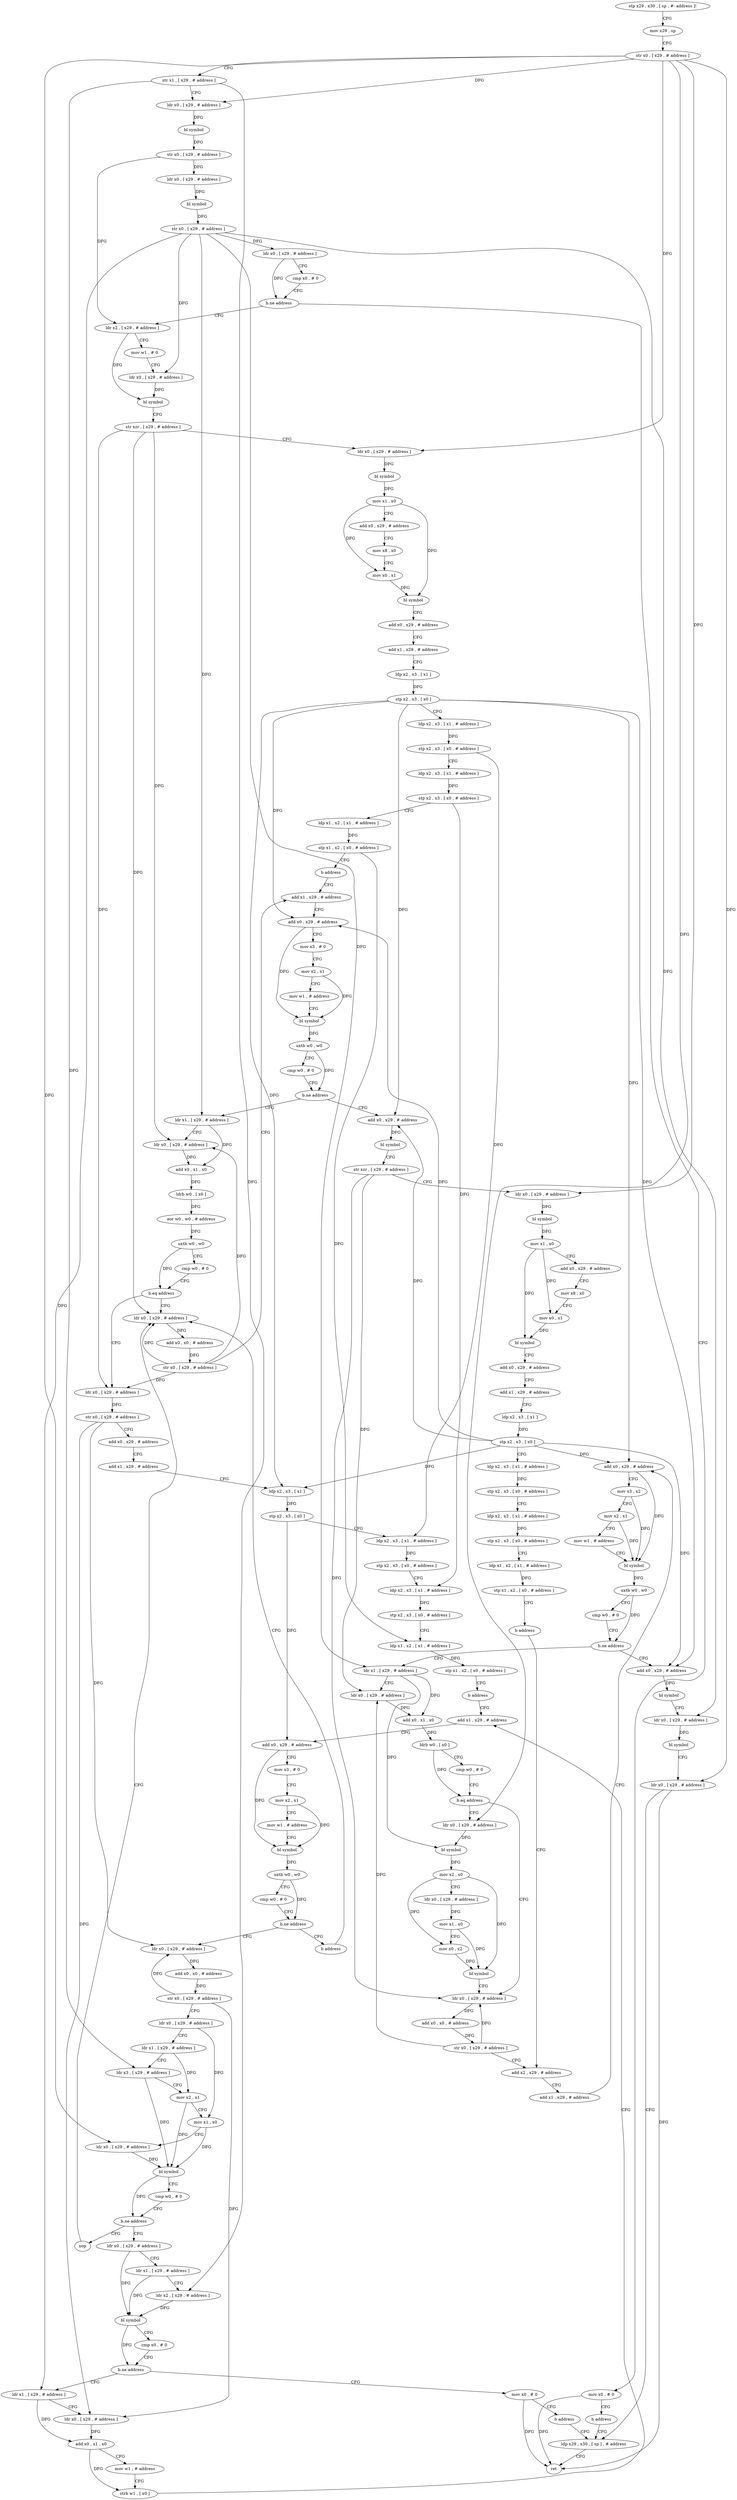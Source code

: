digraph "func" {
"103884" [label = "stp x29 , x30 , [ sp , #- address ]!" ]
"103888" [label = "mov x29 , sp" ]
"103892" [label = "str x0 , [ x29 , # address ]" ]
"103896" [label = "str x1 , [ x29 , # address ]" ]
"103900" [label = "ldr x0 , [ x29 , # address ]" ]
"103904" [label = "bl symbol" ]
"103908" [label = "str x0 , [ x29 , # address ]" ]
"103912" [label = "ldr x0 , [ x29 , # address ]" ]
"103916" [label = "bl symbol" ]
"103920" [label = "str x0 , [ x29 , # address ]" ]
"103924" [label = "ldr x0 , [ x29 , # address ]" ]
"103928" [label = "cmp x0 , # 0" ]
"103932" [label = "b.ne address" ]
"103944" [label = "ldr x2 , [ x29 , # address ]" ]
"103936" [label = "mov x0 , # 0" ]
"103948" [label = "mov w1 , # 0" ]
"103952" [label = "ldr x0 , [ x29 , # address ]" ]
"103956" [label = "bl symbol" ]
"103960" [label = "str xzr , [ x29 , # address ]" ]
"103964" [label = "ldr x0 , [ x29 , # address ]" ]
"103968" [label = "bl symbol" ]
"103972" [label = "mov x1 , x0" ]
"103976" [label = "add x0 , x29 , # address" ]
"103980" [label = "mov x8 , x0" ]
"103984" [label = "mov x0 , x1" ]
"103988" [label = "bl symbol" ]
"103992" [label = "add x0 , x29 , # address" ]
"103996" [label = "add x1 , x29 , # address" ]
"104000" [label = "ldp x2 , x3 , [ x1 ]" ]
"104004" [label = "stp x2 , x3 , [ x0 ]" ]
"104008" [label = "ldp x2 , x3 , [ x1 , # address ]" ]
"104012" [label = "stp x2 , x3 , [ x0 , # address ]" ]
"104016" [label = "ldp x2 , x3 , [ x1 , # address ]" ]
"104020" [label = "stp x2 , x3 , [ x0 , # address ]" ]
"104024" [label = "ldp x1 , x2 , [ x1 , # address ]" ]
"104028" [label = "stp x1 , x2 , [ x0 , # address ]" ]
"104032" [label = "b address" ]
"104276" [label = "add x1 , x29 , # address" ]
"103940" [label = "b address" ]
"104520" [label = "ldp x29 , x30 , [ sp ] , # address" ]
"104280" [label = "add x0 , x29 , # address" ]
"104284" [label = "mov x3 , # 0" ]
"104288" [label = "mov x2 , x1" ]
"104292" [label = "mov w1 , # address" ]
"104296" [label = "bl symbol" ]
"104300" [label = "uxtb w0 , w0" ]
"104304" [label = "cmp w0 , # 0" ]
"104308" [label = "b.ne address" ]
"104036" [label = "ldr x1 , [ x29 , # address ]" ]
"104312" [label = "add x0 , x29 , # address" ]
"104524" [label = "ret" ]
"104040" [label = "ldr x0 , [ x29 , # address ]" ]
"104044" [label = "add x0 , x1 , x0" ]
"104048" [label = "ldrb w0 , [ x0 ]" ]
"104052" [label = "eor w0 , w0 , # address" ]
"104056" [label = "uxtb w0 , w0" ]
"104060" [label = "cmp w0 , # 0" ]
"104064" [label = "b.eq address" ]
"104264" [label = "ldr x0 , [ x29 , # address ]" ]
"104068" [label = "ldr x0 , [ x29 , # address ]" ]
"104316" [label = "bl symbol" ]
"104320" [label = "str xzr , [ x29 , # address ]" ]
"104324" [label = "ldr x0 , [ x29 , # address ]" ]
"104328" [label = "bl symbol" ]
"104332" [label = "mov x1 , x0" ]
"104336" [label = "add x0 , x29 , # address" ]
"104340" [label = "mov x8 , x0" ]
"104344" [label = "mov x0 , x1" ]
"104348" [label = "bl symbol" ]
"104352" [label = "add x0 , x29 , # address" ]
"104356" [label = "add x1 , x29 , # address" ]
"104360" [label = "ldp x2 , x3 , [ x1 ]" ]
"104364" [label = "stp x2 , x3 , [ x0 ]" ]
"104368" [label = "ldp x2 , x3 , [ x1 , # address ]" ]
"104372" [label = "stp x2 , x3 , [ x0 , # address ]" ]
"104376" [label = "ldp x2 , x3 , [ x1 , # address ]" ]
"104380" [label = "stp x2 , x3 , [ x0 , # address ]" ]
"104384" [label = "ldp x1 , x2 , [ x1 , # address ]" ]
"104388" [label = "stp x1 , x2 , [ x0 , # address ]" ]
"104392" [label = "b address" ]
"104460" [label = "add x2 , x29 , # address" ]
"104268" [label = "add x0 , x0 , # address" ]
"104272" [label = "str x0 , [ x29 , # address ]" ]
"104072" [label = "str x0 , [ x29 , # address ]" ]
"104076" [label = "add x0 , x29 , # address" ]
"104080" [label = "add x1 , x29 , # address" ]
"104084" [label = "ldp x2 , x3 , [ x1 ]" ]
"104088" [label = "stp x2 , x3 , [ x0 ]" ]
"104092" [label = "ldp x2 , x3 , [ x1 , # address ]" ]
"104096" [label = "stp x2 , x3 , [ x0 , # address ]" ]
"104100" [label = "ldp x2 , x3 , [ x1 , # address ]" ]
"104104" [label = "stp x2 , x3 , [ x0 , # address ]" ]
"104108" [label = "ldp x1 , x2 , [ x1 , # address ]" ]
"104112" [label = "stp x1 , x2 , [ x0 , # address ]" ]
"104116" [label = "b address" ]
"104220" [label = "add x1 , x29 , # address" ]
"104464" [label = "add x1 , x29 , # address" ]
"104468" [label = "add x0 , x29 , # address" ]
"104472" [label = "mov x3 , x2" ]
"104476" [label = "mov x2 , x1" ]
"104480" [label = "mov w1 , # address" ]
"104484" [label = "bl symbol" ]
"104488" [label = "uxtb w0 , w0" ]
"104492" [label = "cmp w0 , # 0" ]
"104496" [label = "b.ne address" ]
"104396" [label = "ldr x1 , [ x29 , # address ]" ]
"104500" [label = "add x0 , x29 , # address" ]
"104224" [label = "add x0 , x29 , # address" ]
"104228" [label = "mov x3 , # 0" ]
"104232" [label = "mov x2 , x1" ]
"104236" [label = "mov w1 , # address" ]
"104240" [label = "bl symbol" ]
"104244" [label = "uxtb w0 , w0" ]
"104248" [label = "cmp w0 , # 0" ]
"104252" [label = "b.ne address" ]
"104120" [label = "ldr x0 , [ x29 , # address ]" ]
"104256" [label = "b address" ]
"104400" [label = "ldr x0 , [ x29 , # address ]" ]
"104404" [label = "add x0 , x1 , x0" ]
"104408" [label = "ldrb w0 , [ x0 ]" ]
"104412" [label = "cmp w0 , # 0" ]
"104416" [label = "b.eq address" ]
"104448" [label = "ldr x0 , [ x29 , # address ]" ]
"104420" [label = "ldr x0 , [ x29 , # address ]" ]
"104504" [label = "bl symbol" ]
"104508" [label = "ldr x0 , [ x29 , # address ]" ]
"104512" [label = "bl symbol" ]
"104516" [label = "ldr x0 , [ x29 , # address ]" ]
"104124" [label = "add x0 , x0 , # address" ]
"104128" [label = "str x0 , [ x29 , # address ]" ]
"104132" [label = "ldr x0 , [ x29 , # address ]" ]
"104136" [label = "ldr x1 , [ x29 , # address ]" ]
"104140" [label = "ldr x3 , [ x29 , # address ]" ]
"104144" [label = "mov x2 , x1" ]
"104148" [label = "mov x1 , x0" ]
"104152" [label = "ldr x0 , [ x29 , # address ]" ]
"104156" [label = "bl symbol" ]
"104160" [label = "cmp w0 , # 0" ]
"104164" [label = "b.ne address" ]
"104260" [label = "nop" ]
"104168" [label = "ldr x0 , [ x29 , # address ]" ]
"104452" [label = "add x0 , x0 , # address" ]
"104456" [label = "str x0 , [ x29 , # address ]" ]
"104424" [label = "bl symbol" ]
"104428" [label = "mov x2 , x0" ]
"104432" [label = "ldr x0 , [ x29 , # address ]" ]
"104436" [label = "mov x1 , x0" ]
"104440" [label = "mov x0 , x2" ]
"104444" [label = "bl symbol" ]
"104172" [label = "ldr x1 , [ x29 , # address ]" ]
"104176" [label = "ldr x2 , [ x29 , # address ]" ]
"104180" [label = "bl symbol" ]
"104184" [label = "cmp x0 , # 0" ]
"104188" [label = "b.ne address" ]
"104200" [label = "ldr x1 , [ x29 , # address ]" ]
"104192" [label = "mov x0 , # 0" ]
"104204" [label = "ldr x0 , [ x29 , # address ]" ]
"104208" [label = "add x0 , x1 , x0" ]
"104212" [label = "mov w1 , # address" ]
"104216" [label = "strb w1 , [ x0 ]" ]
"104196" [label = "b address" ]
"103884" -> "103888" [ label = "CFG" ]
"103888" -> "103892" [ label = "CFG" ]
"103892" -> "103896" [ label = "CFG" ]
"103892" -> "103900" [ label = "DFG" ]
"103892" -> "103964" [ label = "DFG" ]
"103892" -> "104324" [ label = "DFG" ]
"103892" -> "104516" [ label = "DFG" ]
"103892" -> "104152" [ label = "DFG" ]
"103892" -> "104420" [ label = "DFG" ]
"103896" -> "103900" [ label = "CFG" ]
"103896" -> "104140" [ label = "DFG" ]
"103896" -> "104176" [ label = "DFG" ]
"103900" -> "103904" [ label = "DFG" ]
"103904" -> "103908" [ label = "DFG" ]
"103908" -> "103912" [ label = "DFG" ]
"103908" -> "103944" [ label = "DFG" ]
"103912" -> "103916" [ label = "DFG" ]
"103916" -> "103920" [ label = "DFG" ]
"103920" -> "103924" [ label = "DFG" ]
"103920" -> "103952" [ label = "DFG" ]
"103920" -> "104036" [ label = "DFG" ]
"103920" -> "104396" [ label = "DFG" ]
"103920" -> "104508" [ label = "DFG" ]
"103920" -> "104200" [ label = "DFG" ]
"103924" -> "103928" [ label = "CFG" ]
"103924" -> "103932" [ label = "DFG" ]
"103928" -> "103932" [ label = "CFG" ]
"103932" -> "103944" [ label = "CFG" ]
"103932" -> "103936" [ label = "CFG" ]
"103944" -> "103948" [ label = "CFG" ]
"103944" -> "103956" [ label = "DFG" ]
"103936" -> "103940" [ label = "CFG" ]
"103936" -> "104524" [ label = "DFG" ]
"103948" -> "103952" [ label = "CFG" ]
"103952" -> "103956" [ label = "DFG" ]
"103956" -> "103960" [ label = "CFG" ]
"103960" -> "103964" [ label = "CFG" ]
"103960" -> "104040" [ label = "DFG" ]
"103960" -> "104264" [ label = "DFG" ]
"103960" -> "104068" [ label = "DFG" ]
"103964" -> "103968" [ label = "DFG" ]
"103968" -> "103972" [ label = "DFG" ]
"103972" -> "103976" [ label = "CFG" ]
"103972" -> "103984" [ label = "DFG" ]
"103972" -> "103988" [ label = "DFG" ]
"103976" -> "103980" [ label = "CFG" ]
"103980" -> "103984" [ label = "CFG" ]
"103984" -> "103988" [ label = "DFG" ]
"103988" -> "103992" [ label = "CFG" ]
"103992" -> "103996" [ label = "CFG" ]
"103996" -> "104000" [ label = "CFG" ]
"104000" -> "104004" [ label = "DFG" ]
"104004" -> "104008" [ label = "CFG" ]
"104004" -> "104084" [ label = "DFG" ]
"104004" -> "104280" [ label = "DFG" ]
"104004" -> "104312" [ label = "DFG" ]
"104004" -> "104468" [ label = "DFG" ]
"104004" -> "104500" [ label = "DFG" ]
"104008" -> "104012" [ label = "DFG" ]
"104012" -> "104016" [ label = "CFG" ]
"104012" -> "104092" [ label = "DFG" ]
"104016" -> "104020" [ label = "DFG" ]
"104020" -> "104024" [ label = "CFG" ]
"104020" -> "104100" [ label = "DFG" ]
"104024" -> "104028" [ label = "DFG" ]
"104028" -> "104032" [ label = "CFG" ]
"104028" -> "104108" [ label = "DFG" ]
"104032" -> "104276" [ label = "CFG" ]
"104276" -> "104280" [ label = "CFG" ]
"103940" -> "104520" [ label = "CFG" ]
"104520" -> "104524" [ label = "CFG" ]
"104280" -> "104284" [ label = "CFG" ]
"104280" -> "104296" [ label = "DFG" ]
"104284" -> "104288" [ label = "CFG" ]
"104288" -> "104292" [ label = "CFG" ]
"104288" -> "104296" [ label = "DFG" ]
"104292" -> "104296" [ label = "CFG" ]
"104296" -> "104300" [ label = "DFG" ]
"104300" -> "104304" [ label = "CFG" ]
"104300" -> "104308" [ label = "DFG" ]
"104304" -> "104308" [ label = "CFG" ]
"104308" -> "104036" [ label = "CFG" ]
"104308" -> "104312" [ label = "CFG" ]
"104036" -> "104040" [ label = "CFG" ]
"104036" -> "104044" [ label = "DFG" ]
"104312" -> "104316" [ label = "DFG" ]
"104040" -> "104044" [ label = "DFG" ]
"104044" -> "104048" [ label = "DFG" ]
"104048" -> "104052" [ label = "DFG" ]
"104052" -> "104056" [ label = "DFG" ]
"104056" -> "104060" [ label = "CFG" ]
"104056" -> "104064" [ label = "DFG" ]
"104060" -> "104064" [ label = "CFG" ]
"104064" -> "104264" [ label = "CFG" ]
"104064" -> "104068" [ label = "CFG" ]
"104264" -> "104268" [ label = "DFG" ]
"104068" -> "104072" [ label = "DFG" ]
"104316" -> "104320" [ label = "CFG" ]
"104320" -> "104324" [ label = "CFG" ]
"104320" -> "104400" [ label = "DFG" ]
"104320" -> "104448" [ label = "DFG" ]
"104324" -> "104328" [ label = "DFG" ]
"104328" -> "104332" [ label = "DFG" ]
"104332" -> "104336" [ label = "CFG" ]
"104332" -> "104344" [ label = "DFG" ]
"104332" -> "104348" [ label = "DFG" ]
"104336" -> "104340" [ label = "CFG" ]
"104340" -> "104344" [ label = "CFG" ]
"104344" -> "104348" [ label = "DFG" ]
"104348" -> "104352" [ label = "CFG" ]
"104352" -> "104356" [ label = "CFG" ]
"104356" -> "104360" [ label = "CFG" ]
"104360" -> "104364" [ label = "DFG" ]
"104364" -> "104368" [ label = "CFG" ]
"104364" -> "104280" [ label = "DFG" ]
"104364" -> "104312" [ label = "DFG" ]
"104364" -> "104084" [ label = "DFG" ]
"104364" -> "104468" [ label = "DFG" ]
"104364" -> "104500" [ label = "DFG" ]
"104368" -> "104372" [ label = "DFG" ]
"104372" -> "104376" [ label = "CFG" ]
"104376" -> "104380" [ label = "DFG" ]
"104380" -> "104384" [ label = "CFG" ]
"104384" -> "104388" [ label = "DFG" ]
"104388" -> "104392" [ label = "CFG" ]
"104392" -> "104460" [ label = "CFG" ]
"104460" -> "104464" [ label = "CFG" ]
"104268" -> "104272" [ label = "DFG" ]
"104272" -> "104276" [ label = "CFG" ]
"104272" -> "104040" [ label = "DFG" ]
"104272" -> "104264" [ label = "DFG" ]
"104272" -> "104068" [ label = "DFG" ]
"104072" -> "104076" [ label = "CFG" ]
"104072" -> "104120" [ label = "DFG" ]
"104072" -> "104204" [ label = "DFG" ]
"104076" -> "104080" [ label = "CFG" ]
"104080" -> "104084" [ label = "CFG" ]
"104084" -> "104088" [ label = "DFG" ]
"104088" -> "104092" [ label = "CFG" ]
"104088" -> "104224" [ label = "DFG" ]
"104092" -> "104096" [ label = "DFG" ]
"104096" -> "104100" [ label = "CFG" ]
"104100" -> "104104" [ label = "DFG" ]
"104104" -> "104108" [ label = "CFG" ]
"104108" -> "104112" [ label = "DFG" ]
"104112" -> "104116" [ label = "CFG" ]
"104116" -> "104220" [ label = "CFG" ]
"104220" -> "104224" [ label = "CFG" ]
"104464" -> "104468" [ label = "CFG" ]
"104468" -> "104472" [ label = "CFG" ]
"104468" -> "104484" [ label = "DFG" ]
"104472" -> "104476" [ label = "CFG" ]
"104472" -> "104484" [ label = "DFG" ]
"104476" -> "104480" [ label = "CFG" ]
"104476" -> "104484" [ label = "DFG" ]
"104480" -> "104484" [ label = "CFG" ]
"104484" -> "104488" [ label = "DFG" ]
"104488" -> "104492" [ label = "CFG" ]
"104488" -> "104496" [ label = "DFG" ]
"104492" -> "104496" [ label = "CFG" ]
"104496" -> "104396" [ label = "CFG" ]
"104496" -> "104500" [ label = "CFG" ]
"104396" -> "104400" [ label = "CFG" ]
"104396" -> "104404" [ label = "DFG" ]
"104396" -> "104424" [ label = "DFG" ]
"104500" -> "104504" [ label = "DFG" ]
"104224" -> "104228" [ label = "CFG" ]
"104224" -> "104240" [ label = "DFG" ]
"104228" -> "104232" [ label = "CFG" ]
"104232" -> "104236" [ label = "CFG" ]
"104232" -> "104240" [ label = "DFG" ]
"104236" -> "104240" [ label = "CFG" ]
"104240" -> "104244" [ label = "DFG" ]
"104244" -> "104248" [ label = "CFG" ]
"104244" -> "104252" [ label = "DFG" ]
"104248" -> "104252" [ label = "CFG" ]
"104252" -> "104120" [ label = "CFG" ]
"104252" -> "104256" [ label = "CFG" ]
"104120" -> "104124" [ label = "DFG" ]
"104256" -> "104264" [ label = "CFG" ]
"104400" -> "104404" [ label = "DFG" ]
"104404" -> "104408" [ label = "DFG" ]
"104408" -> "104412" [ label = "CFG" ]
"104408" -> "104416" [ label = "DFG" ]
"104412" -> "104416" [ label = "CFG" ]
"104416" -> "104448" [ label = "CFG" ]
"104416" -> "104420" [ label = "CFG" ]
"104448" -> "104452" [ label = "DFG" ]
"104420" -> "104424" [ label = "DFG" ]
"104504" -> "104508" [ label = "CFG" ]
"104508" -> "104512" [ label = "DFG" ]
"104512" -> "104516" [ label = "CFG" ]
"104516" -> "104520" [ label = "CFG" ]
"104516" -> "104524" [ label = "DFG" ]
"104124" -> "104128" [ label = "DFG" ]
"104128" -> "104132" [ label = "CFG" ]
"104128" -> "104120" [ label = "DFG" ]
"104128" -> "104204" [ label = "DFG" ]
"104132" -> "104136" [ label = "CFG" ]
"104132" -> "104148" [ label = "DFG" ]
"104136" -> "104140" [ label = "CFG" ]
"104136" -> "104144" [ label = "DFG" ]
"104140" -> "104144" [ label = "CFG" ]
"104140" -> "104156" [ label = "DFG" ]
"104144" -> "104148" [ label = "CFG" ]
"104144" -> "104156" [ label = "DFG" ]
"104148" -> "104152" [ label = "CFG" ]
"104148" -> "104156" [ label = "DFG" ]
"104152" -> "104156" [ label = "DFG" ]
"104156" -> "104160" [ label = "CFG" ]
"104156" -> "104164" [ label = "DFG" ]
"104160" -> "104164" [ label = "CFG" ]
"104164" -> "104260" [ label = "CFG" ]
"104164" -> "104168" [ label = "CFG" ]
"104260" -> "104264" [ label = "CFG" ]
"104168" -> "104172" [ label = "CFG" ]
"104168" -> "104180" [ label = "DFG" ]
"104452" -> "104456" [ label = "DFG" ]
"104456" -> "104460" [ label = "CFG" ]
"104456" -> "104400" [ label = "DFG" ]
"104456" -> "104448" [ label = "DFG" ]
"104424" -> "104428" [ label = "DFG" ]
"104428" -> "104432" [ label = "CFG" ]
"104428" -> "104440" [ label = "DFG" ]
"104428" -> "104444" [ label = "DFG" ]
"104432" -> "104436" [ label = "DFG" ]
"104436" -> "104440" [ label = "CFG" ]
"104436" -> "104444" [ label = "DFG" ]
"104440" -> "104444" [ label = "DFG" ]
"104444" -> "104448" [ label = "CFG" ]
"104172" -> "104176" [ label = "CFG" ]
"104172" -> "104180" [ label = "DFG" ]
"104176" -> "104180" [ label = "DFG" ]
"104180" -> "104184" [ label = "CFG" ]
"104180" -> "104188" [ label = "DFG" ]
"104184" -> "104188" [ label = "CFG" ]
"104188" -> "104200" [ label = "CFG" ]
"104188" -> "104192" [ label = "CFG" ]
"104200" -> "104204" [ label = "CFG" ]
"104200" -> "104208" [ label = "DFG" ]
"104192" -> "104196" [ label = "CFG" ]
"104192" -> "104524" [ label = "DFG" ]
"104204" -> "104208" [ label = "DFG" ]
"104208" -> "104212" [ label = "CFG" ]
"104208" -> "104216" [ label = "DFG" ]
"104212" -> "104216" [ label = "CFG" ]
"104216" -> "104220" [ label = "CFG" ]
"104196" -> "104520" [ label = "CFG" ]
}
